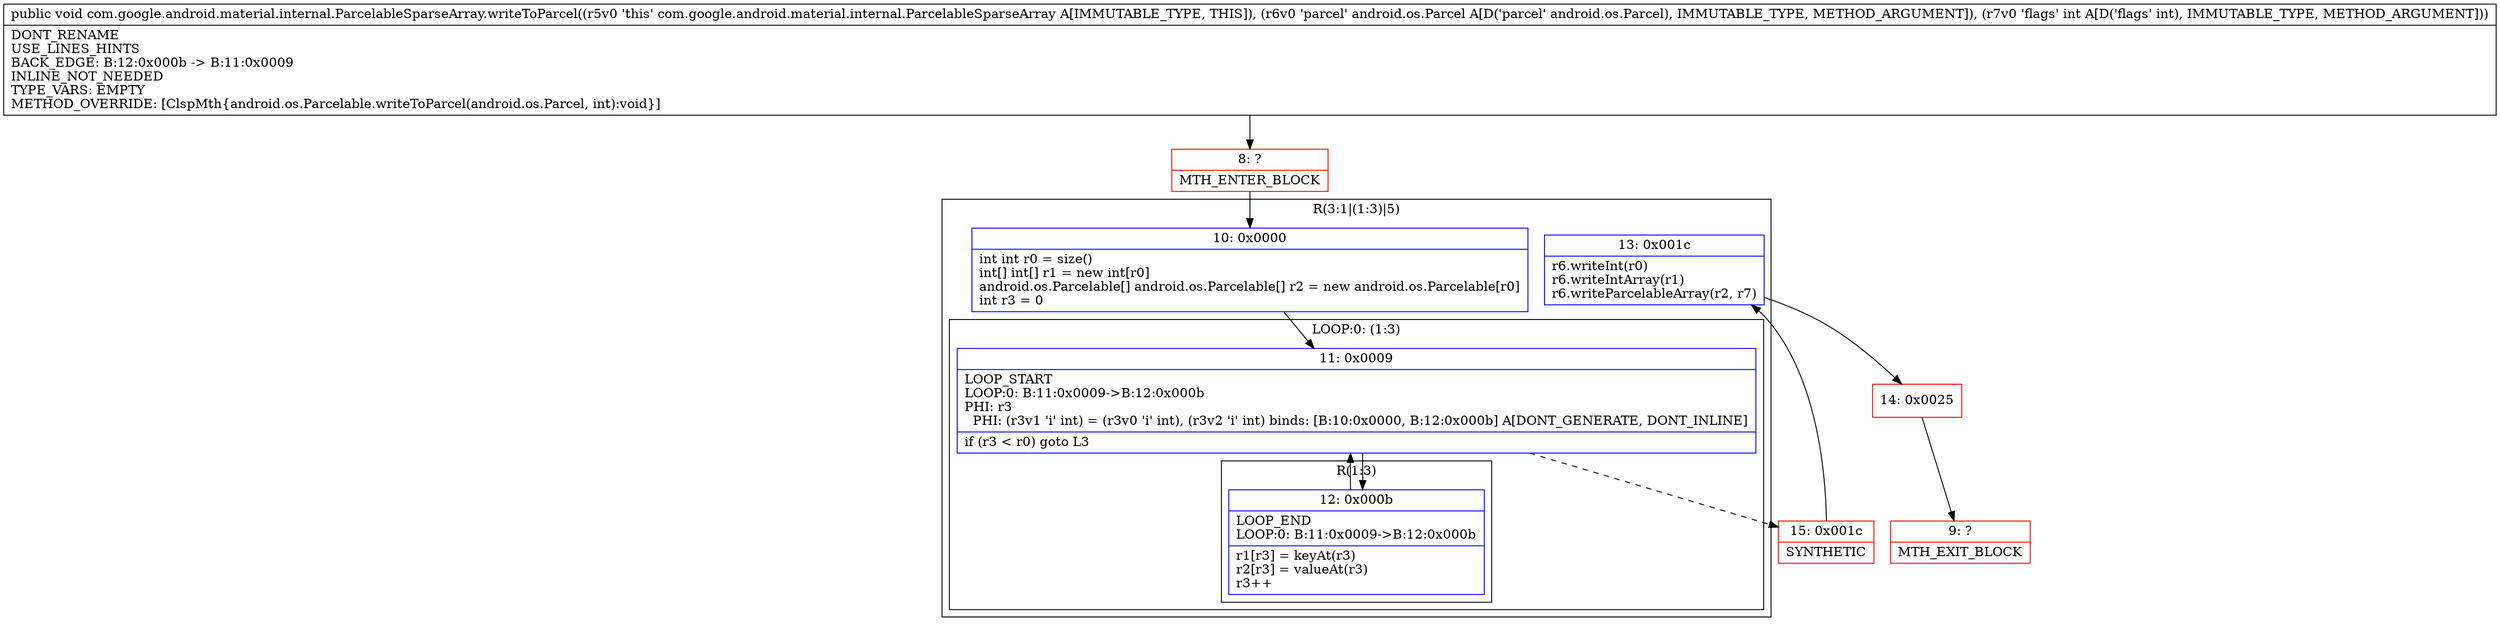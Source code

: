 digraph "CFG forcom.google.android.material.internal.ParcelableSparseArray.writeToParcel(Landroid\/os\/Parcel;I)V" {
subgraph cluster_Region_1540517756 {
label = "R(3:1|(1:3)|5)";
node [shape=record,color=blue];
Node_10 [shape=record,label="{10\:\ 0x0000|int int r0 = size()\lint[] int[] r1 = new int[r0]\landroid.os.Parcelable[] android.os.Parcelable[] r2 = new android.os.Parcelable[r0]\lint r3 = 0\l}"];
subgraph cluster_LoopRegion_1750372176 {
label = "LOOP:0: (1:3)";
node [shape=record,color=blue];
Node_11 [shape=record,label="{11\:\ 0x0009|LOOP_START\lLOOP:0: B:11:0x0009\-\>B:12:0x000b\lPHI: r3 \l  PHI: (r3v1 'i' int) = (r3v0 'i' int), (r3v2 'i' int) binds: [B:10:0x0000, B:12:0x000b] A[DONT_GENERATE, DONT_INLINE]\l|if (r3 \< r0) goto L3\l}"];
subgraph cluster_Region_156361521 {
label = "R(1:3)";
node [shape=record,color=blue];
Node_12 [shape=record,label="{12\:\ 0x000b|LOOP_END\lLOOP:0: B:11:0x0009\-\>B:12:0x000b\l|r1[r3] = keyAt(r3)\lr2[r3] = valueAt(r3)\lr3++\l}"];
}
}
Node_13 [shape=record,label="{13\:\ 0x001c|r6.writeInt(r0)\lr6.writeIntArray(r1)\lr6.writeParcelableArray(r2, r7)\l}"];
}
Node_8 [shape=record,color=red,label="{8\:\ ?|MTH_ENTER_BLOCK\l}"];
Node_15 [shape=record,color=red,label="{15\:\ 0x001c|SYNTHETIC\l}"];
Node_14 [shape=record,color=red,label="{14\:\ 0x0025}"];
Node_9 [shape=record,color=red,label="{9\:\ ?|MTH_EXIT_BLOCK\l}"];
MethodNode[shape=record,label="{public void com.google.android.material.internal.ParcelableSparseArray.writeToParcel((r5v0 'this' com.google.android.material.internal.ParcelableSparseArray A[IMMUTABLE_TYPE, THIS]), (r6v0 'parcel' android.os.Parcel A[D('parcel' android.os.Parcel), IMMUTABLE_TYPE, METHOD_ARGUMENT]), (r7v0 'flags' int A[D('flags' int), IMMUTABLE_TYPE, METHOD_ARGUMENT]))  | DONT_RENAME\lUSE_LINES_HINTS\lBACK_EDGE: B:12:0x000b \-\> B:11:0x0009\lINLINE_NOT_NEEDED\lTYPE_VARS: EMPTY\lMETHOD_OVERRIDE: [ClspMth\{android.os.Parcelable.writeToParcel(android.os.Parcel, int):void\}]\l}"];
MethodNode -> Node_8;Node_10 -> Node_11;
Node_11 -> Node_12;
Node_11 -> Node_15[style=dashed];
Node_12 -> Node_11;
Node_13 -> Node_14;
Node_8 -> Node_10;
Node_15 -> Node_13;
Node_14 -> Node_9;
}

